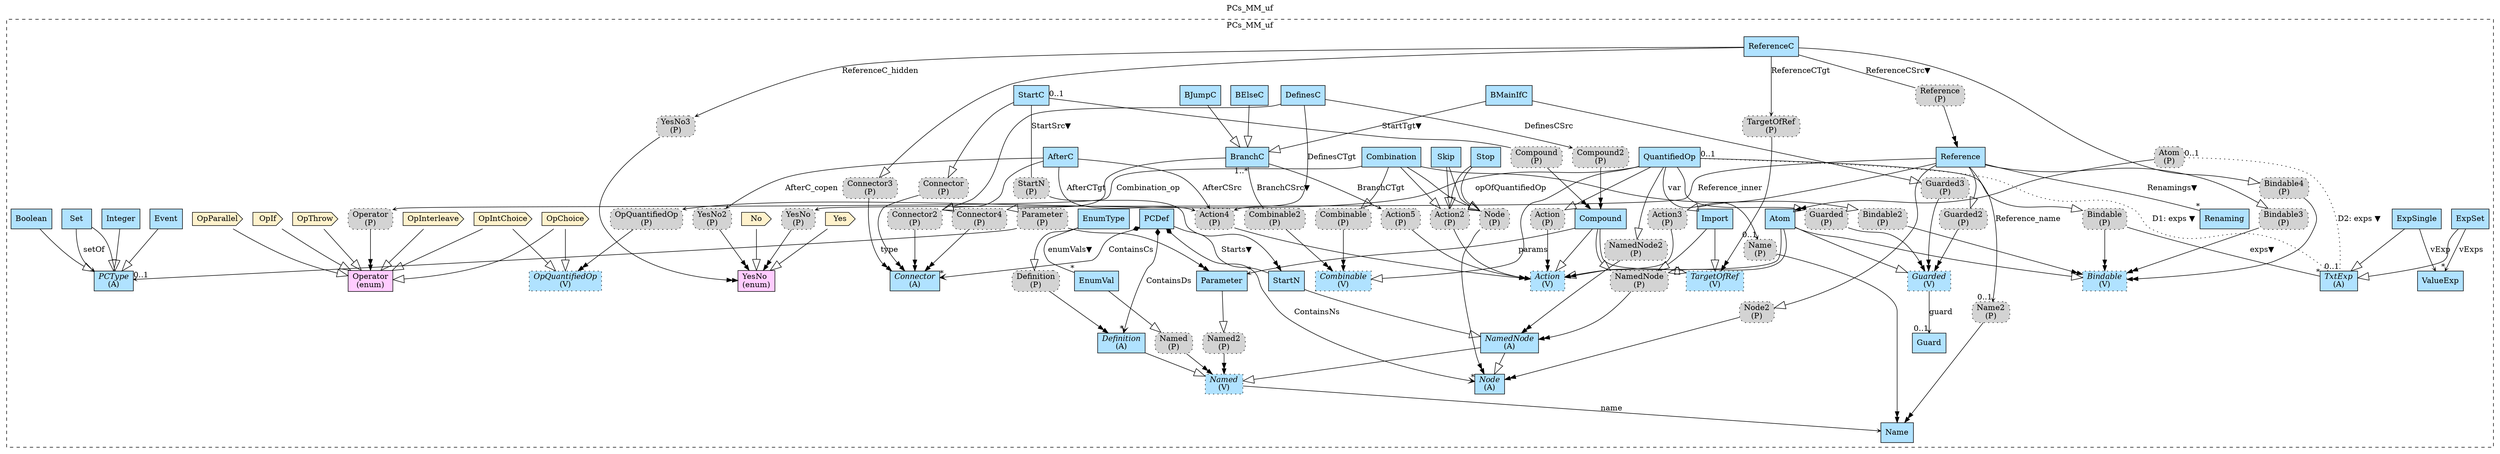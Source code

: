 digraph {graph[label=PCs_MM_uf,labelloc=tl,labelfontsize=12];
subgraph cluster_PCs_MM_uf{style=dashed;label=PCs_MM_uf;
"Node"[shape=record,fillcolor=lightskyblue1,style = filled,label=<{<I>Node</I><br/>(A)}>];
"NamedNode"[shape=record,fillcolor=lightskyblue1,style = filled,label=<{<I>NamedNode</I><br/>(A)}>];
"PCDef"[shape=record,fillcolor=lightskyblue1,style = filled,label="PCDef"];
"Named"[shape=record,fillcolor=lightskyblue1,style ="filled,dotted",label=<{<I>Named</I><br/>(V)}>];
"Connector"[shape=record,fillcolor=lightskyblue1,style = filled,label=<{<I>Connector</I><br/>(A)}>];
"Name"[shape=record,fillcolor=lightskyblue1,style = filled,label="Name"];
"StartN"[shape=record,fillcolor=lightskyblue1,style = filled,label="StartN"];
"Definition"[shape=record,fillcolor=lightskyblue1,style = filled,label=<{<I>Definition</I><br/>(A)}>];
"PNamedNode"[shape=box,fillcolor=lightgray,style ="rounded,filled,dotted",label=<NamedNode<br/>(P)>];
"PNamed2"[shape=box,fillcolor=lightgray,style ="rounded,filled,dotted",label=<Named2<br/>(P)>];
"Import"[shape=record,fillcolor=lightskyblue1,style = filled,label="Import"];
"Compound"[shape=record,fillcolor=lightskyblue1,style = filled,label="Compound"];
"Atom"[shape=record,fillcolor=lightskyblue1,style = filled,label="Atom"];
"Guard"[shape=record,fillcolor=lightskyblue1,style = filled,label="Guard"];
"Action"[shape=record,fillcolor=lightskyblue1,style ="filled,dotted",label=<{<I>Action</I><br/>(V)}>];
"TargetOfRef"[shape=record,fillcolor=lightskyblue1,style ="filled,dotted",label=<{<I>TargetOfRef</I><br/>(V)}>];
"Guarded"[shape=record,fillcolor=lightskyblue1,style ="filled,dotted",label=<{<I>Guarded</I><br/>(V)}>];
"Bindable"[shape=record,fillcolor=lightskyblue1,style ="filled,dotted",label=<{<I>Bindable</I><br/>(V)}>];
"Parameter"[shape=record,fillcolor=lightskyblue1,style = filled,label="Parameter"];
"QuantifiedOp"[shape=record,fillcolor=lightskyblue1,style = filled,label="QuantifiedOp"];
"PNamedNode2"[shape=box,fillcolor=lightgray,style ="rounded,filled,dotted",label=<NamedNode2<br/>(P)>];
"PAction"[shape=box,fillcolor=lightgray,style ="rounded,filled,dotted",label=<Action<br/>(P)>];
"PName"[shape=box,fillcolor=lightgray,style ="rounded,filled,dotted",label=<Name<br/>(P)>];
"POpQuantifiedOp"[shape=box,fillcolor=lightgray,style ="rounded,filled,dotted",label=<OpQuantifiedOp<br/>(P)>];
"PBindable"[shape=box,fillcolor=lightgray,style ="rounded,filled,dotted",label=<Bindable<br/>(P)>];
"PAtom"[shape=box,fillcolor=lightgray,style ="rounded,filled,dotted",label=<Atom<br/>(P)>];
"PGuarded"[shape=box,fillcolor=lightgray,style ="rounded,filled,dotted",label=<Guarded<br/>(P)>];
"TxtExp"[shape=record,fillcolor=lightskyblue1,style = filled,label=<{<I>TxtExp</I><br/>(A)}>];
"ExpSet"[shape=record,fillcolor=lightskyblue1,style = filled,label="ExpSet"];
"ExpSingle"[shape=record,fillcolor=lightskyblue1,style = filled,label="ExpSingle"];
"ValueExp"[shape=record,fillcolor=lightskyblue1,style = filled,label="ValueExp"];
"Combinable"[shape=record,fillcolor=lightskyblue1,style ="filled,dotted",label=<{<I>Combinable</I><br/>(V)}>];
"PNode"[shape=box,fillcolor=lightgray,style ="rounded,filled,dotted",label=<Node<br/>(P)>];
"PAction2"[shape=box,fillcolor=lightgray,style ="rounded,filled,dotted",label=<Action2<br/>(P)>];
"POperator"[shape=box,fillcolor=lightgray,style ="rounded,filled,dotted",label=<Operator<br/>(P)>];
"PBindable2"[shape=box,fillcolor=lightgray,style ="rounded,filled,dotted",label=<Bindable2<br/>(P)>];
"PCombinable"[shape=box,fillcolor=lightgray,style ="rounded,filled,dotted",label=<Combinable<br/>(P)>];
"Stop"[shape=record,fillcolor=lightskyblue1,style = filled,label="Stop"];
"Skip"[shape=record,fillcolor=lightskyblue1,style = filled,label="Skip"];
"Combination"[shape=record,fillcolor=lightskyblue1,style = filled,label="Combination"];
"PConnector"[shape=box,fillcolor=lightgray,style ="rounded,filled,dotted",label=<Connector<br/>(P)>];
"StartC"[shape=record,fillcolor=lightskyblue1,style = filled,label="StartC"];
"PStartN"[shape=box,fillcolor=lightgray,style ="rounded,filled,dotted",label=<StartN<br/>(P)>];
"PCompound"[shape=box,fillcolor=lightgray,style ="rounded,filled,dotted",label=<Compound<br/>(P)>];
"ReferenceC"[shape=record,fillcolor=lightskyblue1,style = filled,label="ReferenceC"];
"PConnector3"[shape=box,fillcolor=lightgray,style ="rounded,filled,dotted",label=<Connector3<br/>(P)>];
"PBindable4"[shape=box,fillcolor=lightgray,style ="rounded,filled,dotted",label=<Bindable4<br/>(P)>];
"PReference"[shape=box,fillcolor=lightgray,style ="rounded,filled,dotted",label=<Reference<br/>(P)>];
"PTargetOfRef"[shape=box,fillcolor=lightgray,style ="rounded,filled,dotted",label=<TargetOfRef<br/>(P)>];
"PYesNo3"[shape=box,fillcolor=lightgray,style ="rounded,filled,dotted",label=<YesNo3<br/>(P)>];
"BranchC"[shape=record,fillcolor=lightskyblue1,style = filled,label="BranchC"];
"BJumpC"[shape=record,fillcolor=lightskyblue1,style = filled,label="BJumpC"];
"BElseC"[shape=record,fillcolor=lightskyblue1,style = filled,label="BElseC"];
"BMainIfC"[shape=record,fillcolor=lightskyblue1,style = filled,label="BMainIfC"];
"PGuarded3"[shape=box,fillcolor=lightgray,style ="rounded,filled,dotted",label=<Guarded3<br/>(P)>];
"PAction5"[shape=box,fillcolor=lightgray,style ="rounded,filled,dotted",label=<Action5<br/>(P)>];
"PCombinable2"[shape=box,fillcolor=lightgray,style ="rounded,filled,dotted",label=<Combinable2<br/>(P)>];
"PConnector4"[shape=box,fillcolor=lightgray,style ="rounded,filled,dotted",label=<Connector4<br/>(P)>];
"PYesNo2"[shape=box,fillcolor=lightgray,style ="rounded,filled,dotted",label=<YesNo2<br/>(P)>];
"PCompound2"[shape=box,fillcolor=lightgray,style ="rounded,filled,dotted",label=<Compound2<br/>(P)>];
"PAction4"[shape=box,fillcolor=lightgray,style ="rounded,filled,dotted",label=<Action4<br/>(P)>];
"DefinesC"[shape=record,fillcolor=lightskyblue1,style = filled,label="DefinesC"];
"AfterC"[shape=record,fillcolor=lightskyblue1,style = filled,label="AfterC"];
"PConnector2"[shape=box,fillcolor=lightgray,style ="rounded,filled,dotted",label=<Connector2<br/>(P)>];
"Renaming"[shape=record,fillcolor=lightskyblue1,style = filled,label="Renaming"];
"Reference"[shape=record,fillcolor=lightskyblue1,style = filled,label="Reference"];
"PGuarded2"[shape=box,fillcolor=lightgray,style ="rounded,filled,dotted",label=<Guarded2<br/>(P)>];
"PYesNo"[shape=box,fillcolor=lightgray,style ="rounded,filled,dotted",label=<YesNo<br/>(P)>];
"PName2"[shape=box,fillcolor=lightgray,style ="rounded,filled,dotted",label=<Name2<br/>(P)>];
"PAction3"[shape=box,fillcolor=lightgray,style ="rounded,filled,dotted",label=<Action3<br/>(P)>];
"PBindable3"[shape=box,fillcolor=lightgray,style ="rounded,filled,dotted",label=<Bindable3<br/>(P)>];
"PNode2"[shape=box,fillcolor=lightgray,style ="rounded,filled,dotted",label=<Node2<br/>(P)>];
"OpQuantifiedOp"[shape=record,fillcolor=lightskyblue1,style ="filled,dotted",label=<{<I>OpQuantifiedOp</I><br/>(V)}>];
"VOpThrow"[shape=cds,fillcolor="#FFF2CC",style = filled,label="OpThrow"];
"VOpInterleave"[shape=cds,fillcolor="#FFF2CC",style = filled,label="OpInterleave"];
"VOpIf"[shape=cds,fillcolor="#FFF2CC",style = filled,label="OpIf"];
"VOpParallel"[shape=cds,fillcolor="#FFF2CC",style = filled,label="OpParallel"];
"VOpIntChoice"[shape=cds,fillcolor="#FFF2CC",style = filled,label="OpIntChoice"];
"VOpChoice"[shape=cds,fillcolor="#FFF2CC",style = filled,label="OpChoice"];
"Operator"[shape=record,fillcolor="#FFCCFF",style = filled,label="Operator\l(enum)"];
"Set"[shape=record,fillcolor=lightskyblue1,style = filled,label="Set"];
"Event"[shape=record,fillcolor=lightskyblue1,style = filled,label="Event"];
"Integer"[shape=record,fillcolor=lightskyblue1,style = filled,label="Integer"];
"Boolean"[shape=record,fillcolor=lightskyblue1,style = filled,label="Boolean"];
"VNo"[shape=cds,fillcolor="#FFF2CC",style = filled,label="No"];
"VYes"[shape=cds,fillcolor="#FFF2CC",style = filled,label="Yes"];
"YesNo"[shape=record,fillcolor="#FFCCFF",style = filled,label="YesNo\l(enum)"];
"PCType"[shape=record,fillcolor=lightskyblue1,style = filled,label=<{<I>PCType</I><br/>(A)}>];
"PParameter"[shape=box,fillcolor=lightgray,style ="rounded,filled,dotted",label=<Parameter<br/>(P)>];
"EnumVal"[shape=record,fillcolor=lightskyblue1,style = filled,label="EnumVal"];
"EnumType"[shape=record,fillcolor=lightskyblue1,style = filled,label="EnumType"];
"PNamed"[shape=box,fillcolor=lightgray,style ="rounded,filled,dotted",label=<Named<br/>(P)>];
"PDefinition"[shape=box,fillcolor=lightgray,style ="rounded,filled,dotted",label=<Definition<br/>(P)>];

"StartN"->"NamedNode"[arrowhead=onormal,arrowsize=2.0];
"NamedNode"->"Node"[arrowhead=onormal,arrowsize=2.0];
"NamedNode"->"Named"[arrowhead=onormal,arrowsize=2.0];
"Definition"->"Named"[arrowhead=onormal,arrowsize=2.0];
"Named"->"Name"[label="name",arrowhead=vee,headlabel="",arrowsize=.5];
"PCDef"->"Node"[label="ContainsNs",arrowhead=vee,arrowtail=diamond,dir=both,headlabel="*"];
"PCDef"->"Connector"[label="ContainsCs",arrowhead=vee,arrowtail=diamond,dir=both,headlabel="*"];
"PCDef"->"Definition"[label="ContainsDs",arrowhead=vee,arrowtail=diamond,dir=both,headlabel="*"];
"PCDef"->"StartN"[label="Starts▼",dir=none,taillabel="",headlabel=""];
"Import"->"PNamedNode"[arrowhead=onormal,arrowsize=2.0];
"Compound"->"PNamedNode"[arrowhead=onormal,arrowsize=2.0];
"Atom"->"PNamedNode"[arrowhead=onormal,arrowsize=2.0];
"Import"->"TargetOfRef"[arrowhead=onormal,arrowsize=2.0];
"Compound"->"TargetOfRef"[arrowhead=onormal,arrowsize=2.0];
"Atom"->"Action"[arrowhead=onormal,arrowsize=2.0];
"Atom"->"Guarded"[arrowhead=onormal,arrowsize=2.0];
"Compound"->"Action"[arrowhead=onormal,arrowsize=2.0];
"Atom"->"Bindable"[arrowhead=onormal,arrowsize=2.0];
"Compound"->"Parameter"[label="params",arrowhead=vee,headlabel="*",arrowsize=.5];
"Guarded"->"Guard"[label="guard",arrowhead=vee,headlabel="0..1",arrowsize=.5];
"Parameter"->"PNamed2"[arrowhead=onormal,arrowsize=2.0];
"QuantifiedOp"->"PNamedNode2"[arrowhead=onormal,arrowsize=2.0];
"QuantifiedOp"->"PAction"[arrowhead=onormal,arrowsize=2.0];
"ExpSet"->"TxtExp"[arrowhead=onormal,arrowsize=2.0];
"ExpSingle"->"TxtExp"[arrowhead=onormal,arrowsize=2.0];
"QuantifiedOp"->"PBindable"[arrowhead=onormal,arrowsize=2.0];
"QuantifiedOp"->"PGuarded"[arrowhead=onormal,arrowsize=2.0];
"QuantifiedOp"->"Combinable"[arrowhead=onormal,arrowsize=2.0];
"QuantifiedOp"->"PName"[label="var",arrowhead=vee,headlabel="0..1",arrowsize=.5];
"ExpSet"->"ValueExp"[label="vExps",arrowhead=vee,headlabel="*",arrowsize=.5];
"ExpSingle"->"ValueExp"[label="vExp",arrowhead=vee,headlabel="",arrowsize=.5];
"QuantifiedOp"->"POpQuantifiedOp"[label="opOfQuantifiedOp",arrowhead=vee,headlabel="",arrowsize=.5];
"PBindable"->"TxtExp"[label="exps▼",dir=none,taillabel="",headlabel="*"];
"QuantifiedOp"->"TxtExp"[label="D1: exps ▼",dir=none,taillabel="0..1",headlabel="",style=dotted];
"PAtom"->"TxtExp"[label="D2: exps ▼",dir=none,taillabel="0..1",headlabel="0..1",style=dotted];
"Stop"->"PNode"[arrowhead=onormal,arrowsize=2.0];
"Skip"->"PNode"[arrowhead=onormal,arrowsize=2.0];
"Combination"->"PNode"[arrowhead=onormal,arrowsize=2.0];
"Combination"->"PBindable2"[arrowhead=onormal,arrowsize=2.0];
"Stop"->"PAction2"[arrowhead=onormal,arrowsize=2.0];
"Skip"->"PAction2"[arrowhead=onormal,arrowsize=2.0];
"Combination"->"PCombinable"[arrowhead=onormal,arrowsize=2.0];
"Combination"->"PAction2"[arrowhead=onormal,arrowsize=2.0];
"Combination"->"POperator"[label="Combination_op",arrowhead=vee,headlabel="",arrowsize=.5];
"StartC"->"PConnector"[arrowhead=onormal,arrowsize=2.0];
"StartC"->"PStartN"[label="StartSrc▼",dir=none,taillabel="",headlabel=""];
"StartC"->"PCompound"[label="StartTgt▼",dir=none,taillabel="0..1",headlabel=""];
"ReferenceC"->"PConnector3"[arrowhead=onormal,arrowsize=2.0];
"ReferenceC"->"PBindable4"[arrowhead=onormal,arrowsize=2.0];
"ReferenceC"->"PReference"[label="ReferenceCSrc▼",dir=none,taillabel="",headlabel=""];
"ReferenceC"->"PTargetOfRef"[label="ReferenceCTgt",arrowhead=vee,headlabel="",arrowsize=.5];
"ReferenceC"->"PYesNo3"[label="ReferenceC_hidden",arrowhead=vee,headlabel="",arrowsize=.5];
"BranchC"->"PAction5"[label="BranchCTgt",arrowhead=vee,headlabel="",arrowsize=.5];
"BranchC"->"PCombinable2"[label="BranchCSrc▼",dir=none,taillabel="1..*",headlabel=""];
"BranchC"->"PConnector4"[arrowhead=onormal,arrowsize=2.0];
"BJumpC"->"BranchC"[arrowhead=onormal,arrowsize=2.0];
"BElseC"->"BranchC"[arrowhead=onormal,arrowsize=2.0];
"BMainIfC"->"PGuarded3"[arrowhead=onormal,arrowsize=2.0];
"BMainIfC"->"BranchC"[arrowhead=onormal,arrowsize=2.0];
"AfterC"->"PYesNo2"[label="AfterC_copen",arrowhead=vee,headlabel="",arrowsize=.5];
"DefinesC"->"PCompound2"[label="DefinesCSrc",arrowhead=vee,headlabel="",arrowsize=.5];
"DefinesC"->"PAction4"[label="DefinesCTgt",arrowhead=vee,headlabel="",arrowsize=.5];
"AfterC"->"PAction4"[label="AfterCTgt",arrowhead=vee,headlabel="",arrowsize=.5];
"AfterC"->"PAction4"[label="AfterCSrc",arrowhead=vee,headlabel="",arrowsize=.5];
"DefinesC"->"PConnector2"[arrowhead=onormal,arrowsize=2.0];
"AfterC"->"PConnector2"[arrowhead=onormal,arrowsize=2.0];
"Reference"->"Renaming"[label="Renamings▼",dir=none,taillabel="",headlabel="*"];
"Reference"->"PYesNo"[label="Reference_inner",arrowhead=vee,headlabel="",arrowsize=.5];
"Reference"->"PName2"[label="Reference_name",arrowhead=vee,headlabel="0..1",arrowsize=.5];
"Reference"->"PGuarded2"[arrowhead=onormal,arrowsize=2.0];
"Reference"->"PAction3"[arrowhead=onormal,arrowsize=2.0];
"Reference"->"PBindable3"[arrowhead=onormal,arrowsize=2.0];
"Reference"->"PNode2"[arrowhead=onormal,arrowsize=2.0];
"VOpIntChoice"->"OpQuantifiedOp"[arrowhead=onormal,arrowsize=2.0];
"VOpChoice"->"OpQuantifiedOp"[arrowhead=onormal,arrowsize=2.0];
"VOpThrow"->"Operator"[arrowhead=onormal,arrowsize=2.0];
"VOpInterleave"->"Operator"[arrowhead=onormal,arrowsize=2.0];
"VOpIf"->"Operator"[arrowhead=onormal,arrowsize=2.0];
"VOpParallel"->"Operator"[arrowhead=onormal,arrowsize=2.0];
"VOpIntChoice"->"Operator"[arrowhead=onormal,arrowsize=2.0];
"VOpChoice"->"Operator"[arrowhead=onormal,arrowsize=2.0];
"PParameter"->"PCType"[label="type",arrowhead=vee,headlabel="0..1",arrowsize=.5];
"Set"->"PCType"[label="setOf",arrowhead=vee,headlabel="",arrowsize=.5];
"Set"->"PCType"[arrowhead=onormal,arrowsize=2.0];
"Event"->"PCType"[arrowhead=onormal,arrowsize=2.0];
"Integer"->"PCType"[arrowhead=onormal,arrowsize=2.0];
"Boolean"->"PCType"[arrowhead=onormal,arrowsize=2.0];
"VNo"->"YesNo"[arrowhead=onormal,arrowsize=2.0];
"VYes"->"YesNo"[arrowhead=onormal,arrowsize=2.0];
"EnumType"->"EnumVal"[label="enumVals▼",dir=none,taillabel="",headlabel="*"];
"EnumVal"->"PNamed"[arrowhead=onormal,arrowsize=2.0];
"EnumType"->"PDefinition"[arrowhead=onormal,arrowsize=2.0];

}
"PNamedNode"->"NamedNode"[arrowhead=normalnormal];
"PNamed2"->"Named"[arrowhead=normalnormal];
"PNamedNode2"->"NamedNode"[arrowhead=normalnormal];
"PName"->"Name"[arrowhead=normalnormal];
"PBindable"->"Bindable"[arrowhead=normalnormal];
"PGuarded"->"Guarded"[arrowhead=normalnormal];
"PAtom"->"Atom"[arrowhead=normalnormal];
"POpQuantifiedOp"->"OpQuantifiedOp"[arrowhead=normalnormal];
"PAction"->"Action"[arrowhead=normalnormal];
"PNode"->"Node"[arrowhead=normalnormal];
"POperator"->"Operator"[arrowhead=normalnormal];
"PCombinable"->"Combinable"[arrowhead=normalnormal];
"PBindable2"->"Bindable"[arrowhead=normalnormal];
"PAction2"->"Action"[arrowhead=normalnormal];
"PConnector"->"Connector"[arrowhead=normalnormal];
"PCompound"->"Compound"[arrowhead=normalnormal];
"PStartN"->"StartN"[arrowhead=normalnormal];
"PConnector3"->"Connector"[arrowhead=normalnormal];
"PTargetOfRef"->"TargetOfRef"[arrowhead=normalnormal];
"PYesNo3"->"YesNo"[arrowhead=normalnormal];
"PReference"->"Reference"[arrowhead=normalnormal];
"PBindable4"->"Bindable"[arrowhead=normalnormal];
"PCombinable2"->"Combinable"[arrowhead=normalnormal];
"PGuarded3"->"Guarded"[arrowhead=normalnormal];
"PAction5"->"Action"[arrowhead=normalnormal];
"PConnector4"->"Connector"[arrowhead=normalnormal];
"PAction4"->"Action"[arrowhead=normalnormal];
"PYesNo2"->"YesNo"[arrowhead=normalnormal];
"PCompound2"->"Compound"[arrowhead=normalnormal];
"PConnector2"->"Connector"[arrowhead=normalnormal];
"PBindable3"->"Bindable"[arrowhead=normalnormal];
"PName2"->"Name"[arrowhead=normalnormal];
"PGuarded2"->"Guarded"[arrowhead=normalnormal];
"PYesNo"->"YesNo"[arrowhead=normalnormal];
"PAction3"->"Action"[arrowhead=normalnormal];
"PNode2"->"Node"[arrowhead=normalnormal];
"PParameter"->"Parameter"[arrowhead=normalnormal];
"PDefinition"->"Definition"[arrowhead=normalnormal];
"PNamed"->"Named"[arrowhead=normalnormal];
}